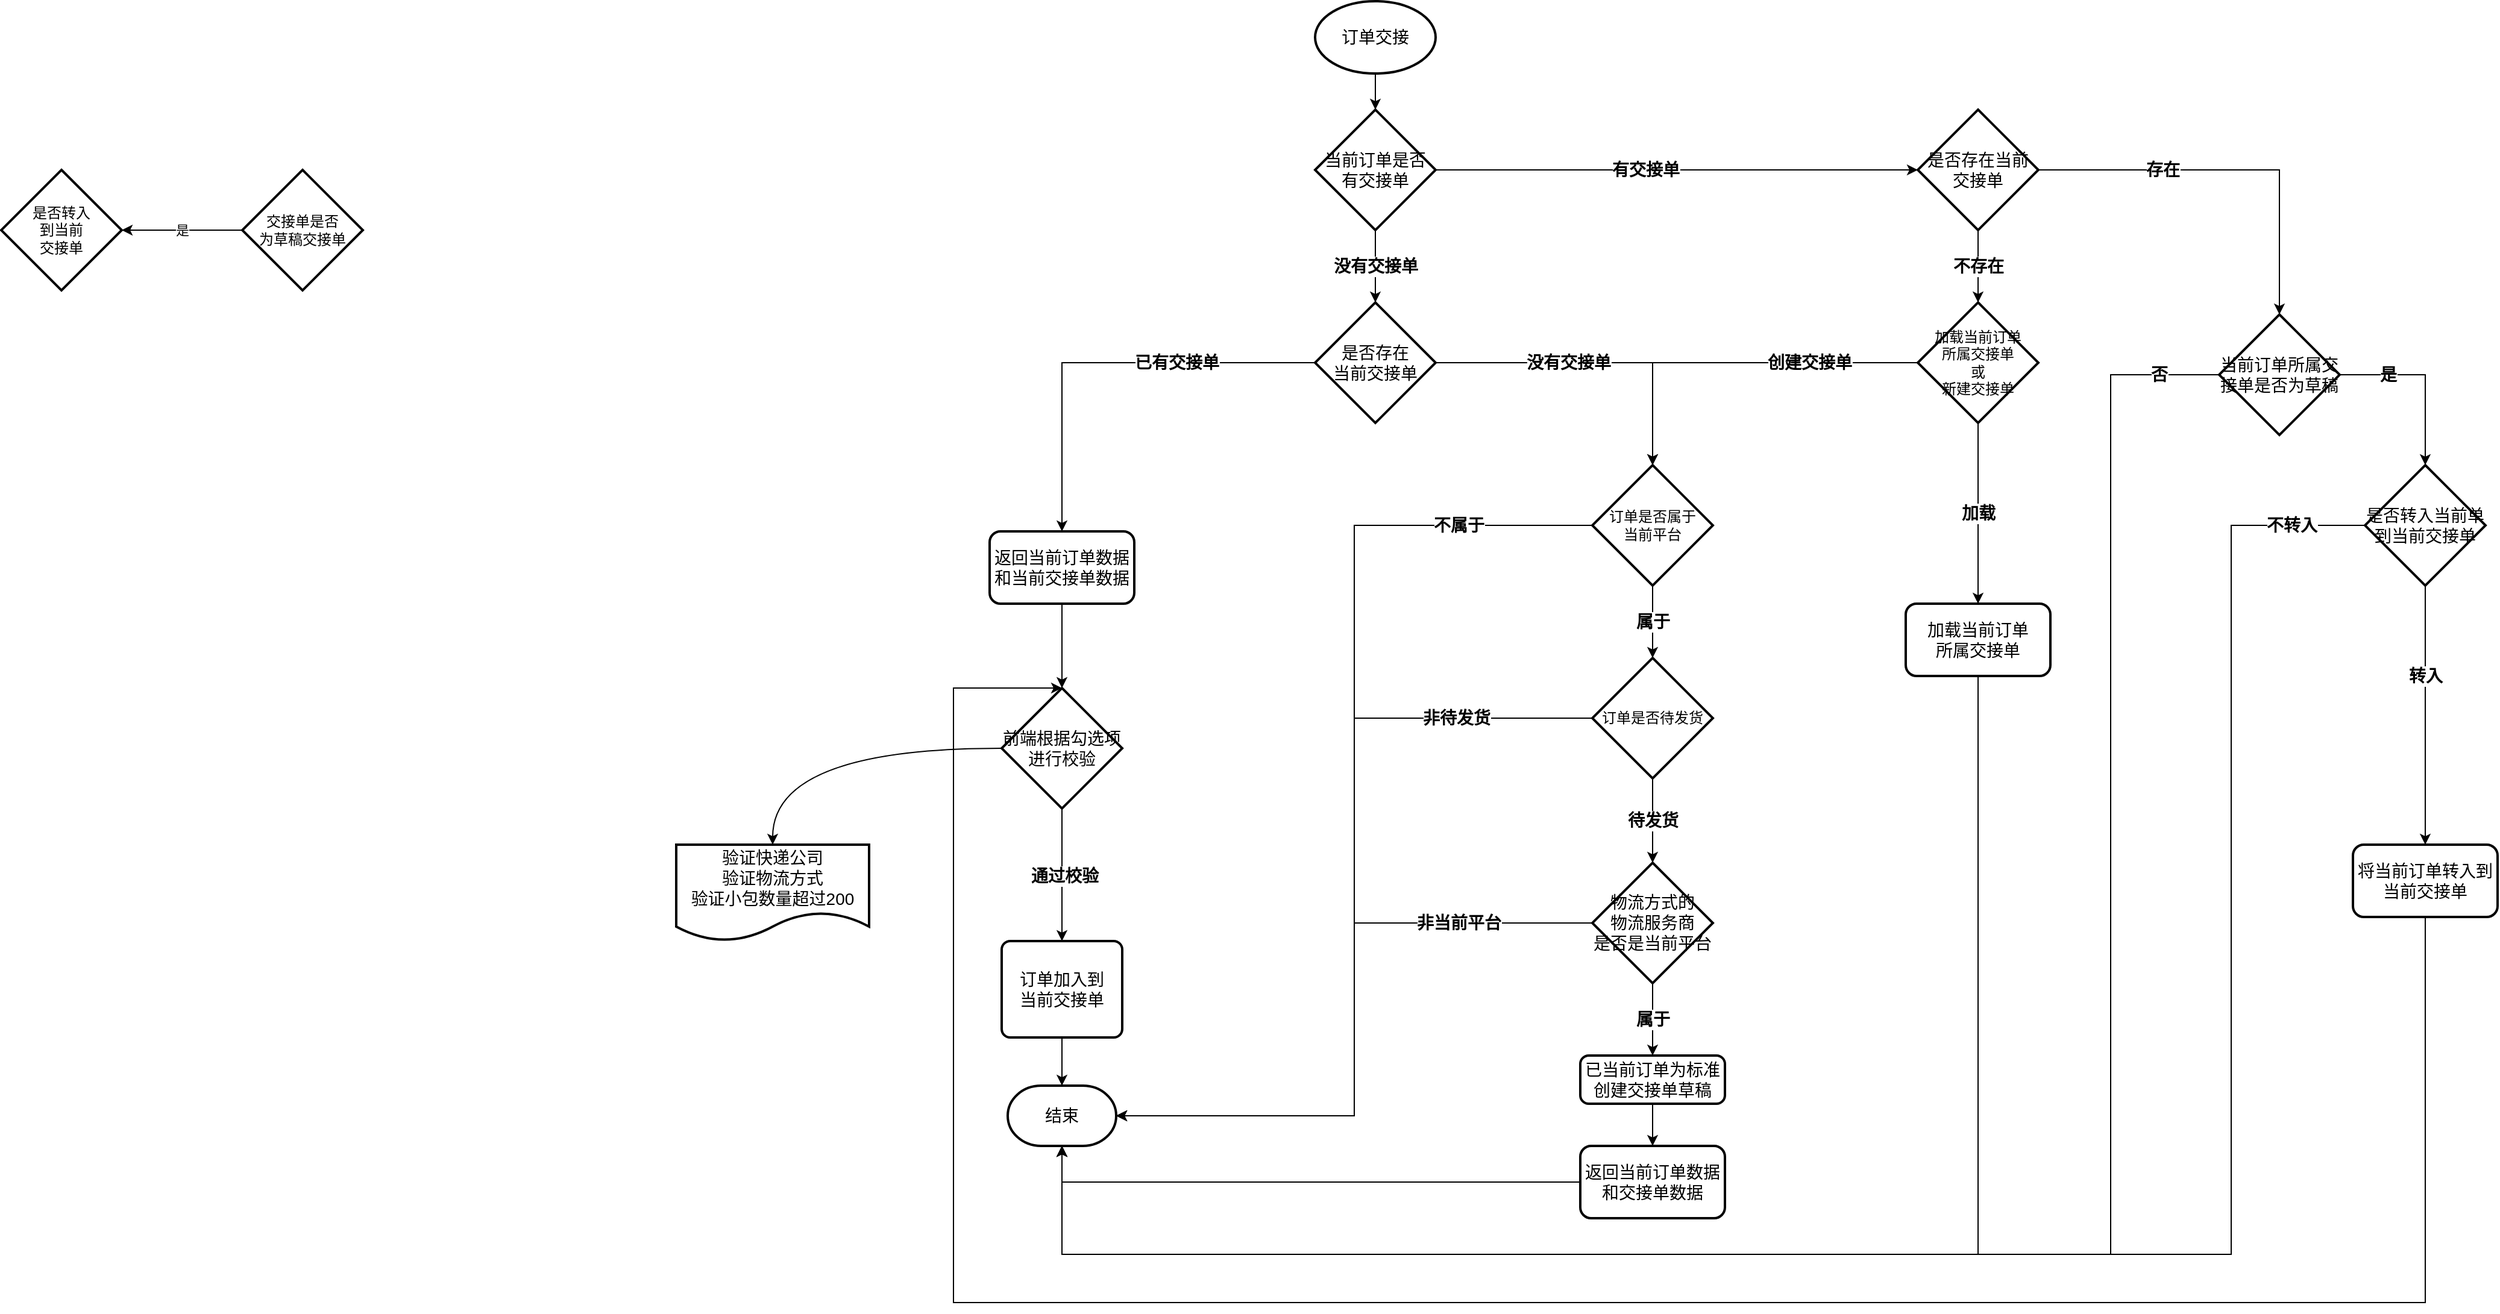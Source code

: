 <mxfile version="21.1.8" type="github">
  <diagram name="第 1 页" id="Zu895qKpGqfJF8_NdcSO">
    <mxGraphModel dx="2261" dy="1925" grid="1" gridSize="10" guides="1" tooltips="1" connect="1" arrows="1" fold="1" page="1" pageScale="1" pageWidth="827" pageHeight="1169" math="0" shadow="0">
      <root>
        <mxCell id="0" />
        <mxCell id="1" parent="0" />
        <mxCell id="1rTdvhS_EnYdTGoQ4SmT-6" value="&lt;b&gt;&lt;font style=&quot;font-size: 14px;&quot;&gt;没有交接单&lt;/font&gt;&lt;/b&gt;" style="edgeStyle=orthogonalEdgeStyle;rounded=0;orthogonalLoop=1;jettySize=auto;html=1;" edge="1" parent="1" source="1rTdvhS_EnYdTGoQ4SmT-2" target="1rTdvhS_EnYdTGoQ4SmT-7">
          <mxGeometry x="-0.17" relative="1" as="geometry">
            <mxPoint x="590" y="300" as="targetPoint" />
            <Array as="points">
              <mxPoint x="650" y="230" />
            </Array>
            <mxPoint as="offset" />
          </mxGeometry>
        </mxCell>
        <mxCell id="1rTdvhS_EnYdTGoQ4SmT-25" value="" style="edgeStyle=orthogonalEdgeStyle;rounded=0;orthogonalLoop=1;jettySize=auto;html=1;" edge="1" parent="1" source="1rTdvhS_EnYdTGoQ4SmT-2" target="1rTdvhS_EnYdTGoQ4SmT-24">
          <mxGeometry relative="1" as="geometry" />
        </mxCell>
        <mxCell id="1rTdvhS_EnYdTGoQ4SmT-26" value="&lt;b&gt;&lt;font style=&quot;font-size: 14px;&quot;&gt;已有交接单&lt;/font&gt;&lt;/b&gt;" style="edgeLabel;html=1;align=center;verticalAlign=middle;resizable=0;points=[];" vertex="1" connectable="0" parent="1rTdvhS_EnYdTGoQ4SmT-25">
          <mxGeometry x="-0.1" y="1" relative="1" as="geometry">
            <mxPoint x="42" y="-1" as="offset" />
          </mxGeometry>
        </mxCell>
        <mxCell id="1rTdvhS_EnYdTGoQ4SmT-2" value="&lt;span style=&quot;font-size: 14px;&quot;&gt;是否存在&lt;br&gt;当前交接单&lt;/span&gt;" style="strokeWidth=2;html=1;shape=mxgraph.flowchart.decision;whiteSpace=wrap;" vertex="1" parent="1">
          <mxGeometry x="370" y="180" width="100" height="100" as="geometry" />
        </mxCell>
        <mxCell id="1rTdvhS_EnYdTGoQ4SmT-10" value="&lt;font style=&quot;font-size: 14px;&quot;&gt;&lt;b&gt;属于&lt;/b&gt;&lt;/font&gt;" style="edgeStyle=orthogonalEdgeStyle;rounded=0;orthogonalLoop=1;jettySize=auto;html=1;" edge="1" parent="1" source="1rTdvhS_EnYdTGoQ4SmT-7" target="1rTdvhS_EnYdTGoQ4SmT-9">
          <mxGeometry relative="1" as="geometry">
            <mxPoint as="offset" />
          </mxGeometry>
        </mxCell>
        <mxCell id="1rTdvhS_EnYdTGoQ4SmT-15" style="edgeStyle=orthogonalEdgeStyle;rounded=0;orthogonalLoop=1;jettySize=auto;html=1;entryX=1;entryY=0.5;entryDx=0;entryDy=0;entryPerimeter=0;" edge="1" parent="1" source="1rTdvhS_EnYdTGoQ4SmT-7" target="1rTdvhS_EnYdTGoQ4SmT-8">
          <mxGeometry relative="1" as="geometry" />
        </mxCell>
        <mxCell id="1rTdvhS_EnYdTGoQ4SmT-18" value="&lt;b&gt;&lt;font style=&quot;font-size: 14px;&quot;&gt;不属于&lt;/font&gt;&lt;/b&gt;" style="edgeLabel;html=1;align=center;verticalAlign=middle;resizable=0;points=[];" vertex="1" connectable="0" parent="1rTdvhS_EnYdTGoQ4SmT-15">
          <mxGeometry x="-0.81" y="-1" relative="1" as="geometry">
            <mxPoint x="-27" y="1" as="offset" />
          </mxGeometry>
        </mxCell>
        <mxCell id="1rTdvhS_EnYdTGoQ4SmT-7" value="订单是否属于&lt;br&gt;当前平台" style="strokeWidth=2;html=1;shape=mxgraph.flowchart.decision;whiteSpace=wrap;" vertex="1" parent="1">
          <mxGeometry x="600" y="315" width="100" height="100" as="geometry" />
        </mxCell>
        <mxCell id="1rTdvhS_EnYdTGoQ4SmT-8" value="&lt;font style=&quot;font-size: 14px;&quot;&gt;结束&lt;/font&gt;" style="strokeWidth=2;html=1;shape=mxgraph.flowchart.terminator;whiteSpace=wrap;" vertex="1" parent="1">
          <mxGeometry x="115" y="830" width="90" height="50" as="geometry" />
        </mxCell>
        <mxCell id="1rTdvhS_EnYdTGoQ4SmT-12" value="&lt;font style=&quot;font-size: 14px;&quot;&gt;&lt;b&gt;待发货&lt;/b&gt;&lt;/font&gt;" style="edgeStyle=orthogonalEdgeStyle;rounded=0;orthogonalLoop=1;jettySize=auto;html=1;" edge="1" parent="1" source="1rTdvhS_EnYdTGoQ4SmT-9" target="1rTdvhS_EnYdTGoQ4SmT-11">
          <mxGeometry relative="1" as="geometry" />
        </mxCell>
        <mxCell id="1rTdvhS_EnYdTGoQ4SmT-16" style="edgeStyle=orthogonalEdgeStyle;rounded=0;orthogonalLoop=1;jettySize=auto;html=1;entryX=1;entryY=0.5;entryDx=0;entryDy=0;entryPerimeter=0;" edge="1" parent="1" source="1rTdvhS_EnYdTGoQ4SmT-9" target="1rTdvhS_EnYdTGoQ4SmT-8">
          <mxGeometry relative="1" as="geometry" />
        </mxCell>
        <mxCell id="1rTdvhS_EnYdTGoQ4SmT-19" value="&lt;font style=&quot;font-size: 14px;&quot;&gt;&lt;b&gt;非待发货&lt;/b&gt;&lt;/font&gt;" style="edgeLabel;html=1;align=center;verticalAlign=middle;resizable=0;points=[];" vertex="1" connectable="0" parent="1rTdvhS_EnYdTGoQ4SmT-16">
          <mxGeometry x="-0.721" relative="1" as="geometry">
            <mxPoint x="-12" as="offset" />
          </mxGeometry>
        </mxCell>
        <mxCell id="1rTdvhS_EnYdTGoQ4SmT-9" value="订单是否待发货" style="strokeWidth=2;html=1;shape=mxgraph.flowchart.decision;whiteSpace=wrap;" vertex="1" parent="1">
          <mxGeometry x="600" y="475" width="100" height="100" as="geometry" />
        </mxCell>
        <mxCell id="1rTdvhS_EnYdTGoQ4SmT-14" value="&lt;font style=&quot;font-size: 14px;&quot;&gt;&lt;b&gt;属于&lt;/b&gt;&lt;/font&gt;" style="edgeStyle=orthogonalEdgeStyle;rounded=0;orthogonalLoop=1;jettySize=auto;html=1;" edge="1" parent="1" source="1rTdvhS_EnYdTGoQ4SmT-11" target="1rTdvhS_EnYdTGoQ4SmT-13">
          <mxGeometry relative="1" as="geometry">
            <Array as="points">
              <mxPoint x="650" y="765" />
              <mxPoint x="650" y="765" />
            </Array>
          </mxGeometry>
        </mxCell>
        <mxCell id="1rTdvhS_EnYdTGoQ4SmT-17" style="edgeStyle=orthogonalEdgeStyle;rounded=0;orthogonalLoop=1;jettySize=auto;html=1;entryX=1;entryY=0.5;entryDx=0;entryDy=0;entryPerimeter=0;" edge="1" parent="1" source="1rTdvhS_EnYdTGoQ4SmT-11" target="1rTdvhS_EnYdTGoQ4SmT-8">
          <mxGeometry relative="1" as="geometry" />
        </mxCell>
        <mxCell id="1rTdvhS_EnYdTGoQ4SmT-20" value="&lt;b&gt;&lt;font style=&quot;font-size: 14px;&quot;&gt;非当前平台&lt;/font&gt;&lt;/b&gt;" style="edgeLabel;html=1;align=center;verticalAlign=middle;resizable=0;points=[];" vertex="1" connectable="0" parent="1rTdvhS_EnYdTGoQ4SmT-17">
          <mxGeometry x="-0.665" y="3" relative="1" as="geometry">
            <mxPoint x="-18" y="-3" as="offset" />
          </mxGeometry>
        </mxCell>
        <mxCell id="1rTdvhS_EnYdTGoQ4SmT-11" value="&lt;font style=&quot;font-size: 14px;&quot;&gt;物流方式的&lt;br&gt;物流服务商&lt;br&gt;是否是当前平台&lt;/font&gt;" style="strokeWidth=2;html=1;shape=mxgraph.flowchart.decision;whiteSpace=wrap;" vertex="1" parent="1">
          <mxGeometry x="600" y="645" width="100" height="100" as="geometry" />
        </mxCell>
        <mxCell id="1rTdvhS_EnYdTGoQ4SmT-29" style="edgeStyle=orthogonalEdgeStyle;rounded=0;orthogonalLoop=1;jettySize=auto;html=1;" edge="1" parent="1" source="1rTdvhS_EnYdTGoQ4SmT-13" target="1rTdvhS_EnYdTGoQ4SmT-28">
          <mxGeometry relative="1" as="geometry" />
        </mxCell>
        <mxCell id="1rTdvhS_EnYdTGoQ4SmT-13" value="&lt;font style=&quot;font-size: 14px;&quot;&gt;已当前订单为标准创建交接单草稿&lt;/font&gt;" style="rounded=1;whiteSpace=wrap;html=1;absoluteArcSize=1;arcSize=14;strokeWidth=2;" vertex="1" parent="1">
          <mxGeometry x="590" y="805" width="120" height="40" as="geometry" />
        </mxCell>
        <mxCell id="1rTdvhS_EnYdTGoQ4SmT-75" style="edgeStyle=orthogonalEdgeStyle;rounded=0;orthogonalLoop=1;jettySize=auto;html=1;" edge="1" parent="1" source="1rTdvhS_EnYdTGoQ4SmT-24" target="1rTdvhS_EnYdTGoQ4SmT-37">
          <mxGeometry relative="1" as="geometry" />
        </mxCell>
        <mxCell id="1rTdvhS_EnYdTGoQ4SmT-24" value="&lt;font style=&quot;font-size: 14px;&quot;&gt;返回当前订单数据&lt;br&gt;和当前交接单数据&lt;/font&gt;" style="rounded=1;whiteSpace=wrap;html=1;strokeWidth=2;" vertex="1" parent="1">
          <mxGeometry x="100" y="370" width="120" height="60" as="geometry" />
        </mxCell>
        <mxCell id="1rTdvhS_EnYdTGoQ4SmT-34" style="edgeStyle=orthogonalEdgeStyle;rounded=0;orthogonalLoop=1;jettySize=auto;html=1;entryX=0.5;entryY=1;entryDx=0;entryDy=0;entryPerimeter=0;exitX=0;exitY=0.5;exitDx=0;exitDy=0;" edge="1" parent="1" source="1rTdvhS_EnYdTGoQ4SmT-28" target="1rTdvhS_EnYdTGoQ4SmT-8">
          <mxGeometry relative="1" as="geometry" />
        </mxCell>
        <mxCell id="1rTdvhS_EnYdTGoQ4SmT-28" value="&lt;font style=&quot;font-size: 14px;&quot;&gt;返回当前订单数据&lt;br&gt;和交接单数据&lt;/font&gt;" style="rounded=1;whiteSpace=wrap;html=1;strokeWidth=2;" vertex="1" parent="1">
          <mxGeometry x="590" y="880" width="120" height="60" as="geometry" />
        </mxCell>
        <mxCell id="1rTdvhS_EnYdTGoQ4SmT-42" value="" style="edgeStyle=orthogonalEdgeStyle;rounded=0;orthogonalLoop=1;jettySize=auto;html=1;entryX=0.5;entryY=0;entryDx=0;entryDy=0;" edge="1" parent="1" source="1rTdvhS_EnYdTGoQ4SmT-37" target="1rTdvhS_EnYdTGoQ4SmT-46">
          <mxGeometry relative="1" as="geometry">
            <mxPoint x="-20" y="490" as="targetPoint" />
          </mxGeometry>
        </mxCell>
        <mxCell id="1rTdvhS_EnYdTGoQ4SmT-43" value="&lt;b&gt;&lt;font style=&quot;font-size: 14px;&quot;&gt;通过校验&lt;/font&gt;&lt;/b&gt;" style="edgeLabel;html=1;align=center;verticalAlign=middle;resizable=0;points=[];" vertex="1" connectable="0" parent="1rTdvhS_EnYdTGoQ4SmT-42">
          <mxGeometry x="0.215" relative="1" as="geometry">
            <mxPoint x="2" y="-11" as="offset" />
          </mxGeometry>
        </mxCell>
        <mxCell id="1rTdvhS_EnYdTGoQ4SmT-49" value="" style="edgeStyle=orthogonalEdgeStyle;orthogonalLoop=1;jettySize=auto;html=1;curved=1;" edge="1" parent="1" source="1rTdvhS_EnYdTGoQ4SmT-37" target="1rTdvhS_EnYdTGoQ4SmT-48">
          <mxGeometry relative="1" as="geometry" />
        </mxCell>
        <mxCell id="1rTdvhS_EnYdTGoQ4SmT-37" value="&lt;font style=&quot;font-size: 14px;&quot;&gt;前端根据勾选项&lt;br style=&quot;border-color: var(--border-color);&quot;&gt;进行校验&lt;/font&gt;" style="strokeWidth=2;html=1;shape=mxgraph.flowchart.decision;whiteSpace=wrap;" vertex="1" parent="1">
          <mxGeometry x="110" y="500" width="100" height="100" as="geometry" />
        </mxCell>
        <mxCell id="1rTdvhS_EnYdTGoQ4SmT-47" style="edgeStyle=orthogonalEdgeStyle;rounded=0;orthogonalLoop=1;jettySize=auto;html=1;" edge="1" parent="1" source="1rTdvhS_EnYdTGoQ4SmT-46" target="1rTdvhS_EnYdTGoQ4SmT-8">
          <mxGeometry relative="1" as="geometry" />
        </mxCell>
        <mxCell id="1rTdvhS_EnYdTGoQ4SmT-46" value="&lt;font style=&quot;font-size: 14px;&quot;&gt;订单加入到&lt;br&gt;当前交接单&lt;/font&gt;" style="rounded=1;whiteSpace=wrap;html=1;absoluteArcSize=1;arcSize=14;strokeWidth=2;" vertex="1" parent="1">
          <mxGeometry x="110" y="710" width="100" height="80" as="geometry" />
        </mxCell>
        <mxCell id="1rTdvhS_EnYdTGoQ4SmT-48" value="&lt;font style=&quot;font-size: 14px;&quot;&gt;验证快递公司&lt;br&gt;验证物流方式&lt;br&gt;验证小包数量超过200&lt;/font&gt;" style="shape=document;whiteSpace=wrap;html=1;boundedLbl=1;strokeWidth=2;" vertex="1" parent="1">
          <mxGeometry x="-160" y="630" width="160" height="80" as="geometry" />
        </mxCell>
        <mxCell id="1rTdvhS_EnYdTGoQ4SmT-81" style="edgeStyle=orthogonalEdgeStyle;rounded=0;orthogonalLoop=1;jettySize=auto;html=1;entryX=0;entryY=0.5;entryDx=0;entryDy=0;entryPerimeter=0;" edge="1" parent="1" source="1rTdvhS_EnYdTGoQ4SmT-66" target="1rTdvhS_EnYdTGoQ4SmT-76">
          <mxGeometry relative="1" as="geometry" />
        </mxCell>
        <mxCell id="1rTdvhS_EnYdTGoQ4SmT-82" value="&lt;font style=&quot;font-size: 14px;&quot;&gt;&lt;b&gt;有交接单&lt;/b&gt;&lt;/font&gt;" style="edgeLabel;html=1;align=center;verticalAlign=middle;resizable=0;points=[];" vertex="1" connectable="0" parent="1rTdvhS_EnYdTGoQ4SmT-81">
          <mxGeometry x="-0.13" y="1" relative="1" as="geometry">
            <mxPoint y="1" as="offset" />
          </mxGeometry>
        </mxCell>
        <mxCell id="1rTdvhS_EnYdTGoQ4SmT-103" value="&lt;b&gt;&lt;font style=&quot;font-size: 14px;&quot;&gt;没有交接单&lt;/font&gt;&lt;/b&gt;" style="edgeStyle=orthogonalEdgeStyle;rounded=0;orthogonalLoop=1;jettySize=auto;html=1;entryX=0.5;entryY=0;entryDx=0;entryDy=0;entryPerimeter=0;" edge="1" parent="1" source="1rTdvhS_EnYdTGoQ4SmT-66" target="1rTdvhS_EnYdTGoQ4SmT-2">
          <mxGeometry relative="1" as="geometry" />
        </mxCell>
        <mxCell id="1rTdvhS_EnYdTGoQ4SmT-66" value="&lt;font style=&quot;font-size: 14px;&quot;&gt;当前订单是否&lt;br&gt;有交接单&lt;/font&gt;" style="strokeWidth=2;html=1;shape=mxgraph.flowchart.decision;whiteSpace=wrap;" vertex="1" parent="1">
          <mxGeometry x="370" y="20" width="100" height="100" as="geometry" />
        </mxCell>
        <mxCell id="1rTdvhS_EnYdTGoQ4SmT-70" value="是" style="edgeStyle=orthogonalEdgeStyle;rounded=0;orthogonalLoop=1;jettySize=auto;html=1;" edge="1" parent="1" source="1rTdvhS_EnYdTGoQ4SmT-67" target="1rTdvhS_EnYdTGoQ4SmT-69">
          <mxGeometry relative="1" as="geometry" />
        </mxCell>
        <mxCell id="1rTdvhS_EnYdTGoQ4SmT-67" value="交接单是否&lt;br&gt;为草稿交接单" style="strokeWidth=2;html=1;shape=mxgraph.flowchart.decision;whiteSpace=wrap;" vertex="1" parent="1">
          <mxGeometry x="-520" y="70" width="100" height="100" as="geometry" />
        </mxCell>
        <mxCell id="1rTdvhS_EnYdTGoQ4SmT-69" value="是否转入&lt;br&gt;到当前&lt;br&gt;交接单" style="strokeWidth=2;html=1;shape=mxgraph.flowchart.decision;whiteSpace=wrap;" vertex="1" parent="1">
          <mxGeometry x="-720" y="70" width="100" height="100" as="geometry" />
        </mxCell>
        <mxCell id="1rTdvhS_EnYdTGoQ4SmT-78" value="&lt;b&gt;&lt;font style=&quot;font-size: 14px;&quot;&gt;不存在&lt;/font&gt;&lt;/b&gt;" style="edgeStyle=orthogonalEdgeStyle;rounded=0;orthogonalLoop=1;jettySize=auto;html=1;" edge="1" parent="1" source="1rTdvhS_EnYdTGoQ4SmT-76" target="1rTdvhS_EnYdTGoQ4SmT-77">
          <mxGeometry relative="1" as="geometry" />
        </mxCell>
        <mxCell id="1rTdvhS_EnYdTGoQ4SmT-85" value="&lt;font style=&quot;font-size: 14px;&quot;&gt;&lt;b&gt;存在&lt;/b&gt;&lt;/font&gt;" style="edgeStyle=orthogonalEdgeStyle;rounded=0;orthogonalLoop=1;jettySize=auto;html=1;" edge="1" parent="1" source="1rTdvhS_EnYdTGoQ4SmT-76" target="1rTdvhS_EnYdTGoQ4SmT-86">
          <mxGeometry x="-0.36" relative="1" as="geometry">
            <mxPoint x="1050" y="70" as="targetPoint" />
            <mxPoint as="offset" />
          </mxGeometry>
        </mxCell>
        <mxCell id="1rTdvhS_EnYdTGoQ4SmT-76" value="&lt;font style=&quot;font-size: 14px;&quot;&gt;是否存在当前&lt;br&gt;交接单&lt;/font&gt;" style="strokeWidth=2;html=1;shape=mxgraph.flowchart.decision;whiteSpace=wrap;" vertex="1" parent="1">
          <mxGeometry x="870" y="20" width="100" height="100" as="geometry" />
        </mxCell>
        <mxCell id="1rTdvhS_EnYdTGoQ4SmT-80" value="&lt;font style=&quot;font-size: 14px;&quot;&gt;&lt;b&gt;加载&lt;/b&gt;&lt;/font&gt;" style="edgeStyle=orthogonalEdgeStyle;rounded=0;orthogonalLoop=1;jettySize=auto;html=1;" edge="1" parent="1" source="1rTdvhS_EnYdTGoQ4SmT-77" target="1rTdvhS_EnYdTGoQ4SmT-79">
          <mxGeometry relative="1" as="geometry" />
        </mxCell>
        <mxCell id="1rTdvhS_EnYdTGoQ4SmT-83" value="&lt;b&gt;&lt;font style=&quot;font-size: 14px;&quot;&gt;创建交接单&lt;/font&gt;&lt;/b&gt;" style="edgeStyle=orthogonalEdgeStyle;rounded=0;orthogonalLoop=1;jettySize=auto;html=1;entryX=0.5;entryY=0;entryDx=0;entryDy=0;entryPerimeter=0;" edge="1" parent="1" source="1rTdvhS_EnYdTGoQ4SmT-77" target="1rTdvhS_EnYdTGoQ4SmT-7">
          <mxGeometry x="-0.41" relative="1" as="geometry">
            <Array as="points">
              <mxPoint x="650" y="230" />
            </Array>
            <mxPoint as="offset" />
          </mxGeometry>
        </mxCell>
        <mxCell id="1rTdvhS_EnYdTGoQ4SmT-77" value="加载当前订单&lt;br&gt;所属交接单&lt;br&gt;或&lt;br&gt;新建交接单" style="strokeWidth=2;html=1;shape=mxgraph.flowchart.decision;whiteSpace=wrap;" vertex="1" parent="1">
          <mxGeometry x="870" y="180" width="100" height="100" as="geometry" />
        </mxCell>
        <mxCell id="1rTdvhS_EnYdTGoQ4SmT-89" style="edgeStyle=orthogonalEdgeStyle;rounded=0;orthogonalLoop=1;jettySize=auto;html=1;entryX=0.5;entryY=1;entryDx=0;entryDy=0;entryPerimeter=0;" edge="1" parent="1" source="1rTdvhS_EnYdTGoQ4SmT-79" target="1rTdvhS_EnYdTGoQ4SmT-8">
          <mxGeometry relative="1" as="geometry">
            <Array as="points">
              <mxPoint x="920" y="970" />
              <mxPoint x="160" y="970" />
            </Array>
          </mxGeometry>
        </mxCell>
        <mxCell id="1rTdvhS_EnYdTGoQ4SmT-79" value="&lt;font style=&quot;font-size: 14px;&quot;&gt;加载当前订单&lt;br&gt;所属交接单&lt;/font&gt;" style="rounded=1;whiteSpace=wrap;html=1;strokeWidth=2;" vertex="1" parent="1">
          <mxGeometry x="860" y="430" width="120" height="60" as="geometry" />
        </mxCell>
        <mxCell id="1rTdvhS_EnYdTGoQ4SmT-88" value="&lt;font style=&quot;font-size: 14px;&quot;&gt;&lt;b&gt;是&lt;/b&gt;&lt;/font&gt;" style="edgeStyle=orthogonalEdgeStyle;rounded=0;orthogonalLoop=1;jettySize=auto;html=1;exitX=1;exitY=0.5;exitDx=0;exitDy=0;exitPerimeter=0;" edge="1" parent="1" source="1rTdvhS_EnYdTGoQ4SmT-86" target="1rTdvhS_EnYdTGoQ4SmT-87">
          <mxGeometry x="-0.46" relative="1" as="geometry">
            <mxPoint as="offset" />
          </mxGeometry>
        </mxCell>
        <mxCell id="1rTdvhS_EnYdTGoQ4SmT-90" style="edgeStyle=orthogonalEdgeStyle;rounded=0;orthogonalLoop=1;jettySize=auto;html=1;entryX=0.5;entryY=1;entryDx=0;entryDy=0;entryPerimeter=0;" edge="1" parent="1" source="1rTdvhS_EnYdTGoQ4SmT-86" target="1rTdvhS_EnYdTGoQ4SmT-8">
          <mxGeometry relative="1" as="geometry">
            <Array as="points">
              <mxPoint x="1030" y="240" />
              <mxPoint x="1030" y="970" />
              <mxPoint x="160" y="970" />
            </Array>
          </mxGeometry>
        </mxCell>
        <mxCell id="1rTdvhS_EnYdTGoQ4SmT-91" value="&lt;b&gt;&lt;font style=&quot;font-size: 14px;&quot;&gt;否&lt;/font&gt;&lt;/b&gt;" style="edgeLabel;html=1;align=center;verticalAlign=middle;resizable=0;points=[];" vertex="1" connectable="0" parent="1rTdvhS_EnYdTGoQ4SmT-90">
          <mxGeometry x="-0.936" y="-3" relative="1" as="geometry">
            <mxPoint x="7" y="3" as="offset" />
          </mxGeometry>
        </mxCell>
        <mxCell id="1rTdvhS_EnYdTGoQ4SmT-86" value="&lt;font style=&quot;font-size: 14px;&quot;&gt;当前订单所属交接单是否为草稿&lt;/font&gt;" style="strokeWidth=2;html=1;shape=mxgraph.flowchart.decision;whiteSpace=wrap;" vertex="1" parent="1">
          <mxGeometry x="1120" y="190" width="100" height="100" as="geometry" />
        </mxCell>
        <mxCell id="1rTdvhS_EnYdTGoQ4SmT-92" style="edgeStyle=orthogonalEdgeStyle;rounded=0;orthogonalLoop=1;jettySize=auto;html=1;entryX=0.5;entryY=1;entryDx=0;entryDy=0;entryPerimeter=0;exitX=0;exitY=0.5;exitDx=0;exitDy=0;exitPerimeter=0;" edge="1" parent="1" source="1rTdvhS_EnYdTGoQ4SmT-87" target="1rTdvhS_EnYdTGoQ4SmT-8">
          <mxGeometry relative="1" as="geometry">
            <Array as="points">
              <mxPoint x="1130" y="365" />
              <mxPoint x="1130" y="970" />
              <mxPoint x="160" y="970" />
            </Array>
          </mxGeometry>
        </mxCell>
        <mxCell id="1rTdvhS_EnYdTGoQ4SmT-93" value="&lt;b&gt;&lt;font style=&quot;font-size: 14px;&quot;&gt;不转入&lt;/font&gt;&lt;/b&gt;" style="edgeLabel;html=1;align=center;verticalAlign=middle;resizable=0;points=[];" vertex="1" connectable="0" parent="1rTdvhS_EnYdTGoQ4SmT-92">
          <mxGeometry x="-0.913" relative="1" as="geometry">
            <mxPoint x="16" as="offset" />
          </mxGeometry>
        </mxCell>
        <mxCell id="1rTdvhS_EnYdTGoQ4SmT-96" value="" style="edgeStyle=orthogonalEdgeStyle;rounded=0;orthogonalLoop=1;jettySize=auto;html=1;" edge="1" parent="1" source="1rTdvhS_EnYdTGoQ4SmT-87" target="1rTdvhS_EnYdTGoQ4SmT-95">
          <mxGeometry relative="1" as="geometry" />
        </mxCell>
        <mxCell id="1rTdvhS_EnYdTGoQ4SmT-97" value="&lt;font style=&quot;font-size: 14px;&quot;&gt;&lt;b&gt;转入&lt;/b&gt;&lt;/font&gt;" style="edgeLabel;html=1;align=center;verticalAlign=middle;resizable=0;points=[];" vertex="1" connectable="0" parent="1rTdvhS_EnYdTGoQ4SmT-96">
          <mxGeometry x="-0.263" y="-1" relative="1" as="geometry">
            <mxPoint x="1" y="-4" as="offset" />
          </mxGeometry>
        </mxCell>
        <mxCell id="1rTdvhS_EnYdTGoQ4SmT-87" value="&lt;font style=&quot;font-size: 14px;&quot;&gt;是否转入当前单&lt;br&gt;到当前交接单&lt;/font&gt;" style="strokeWidth=2;html=1;shape=mxgraph.flowchart.decision;whiteSpace=wrap;" vertex="1" parent="1">
          <mxGeometry x="1241" y="315" width="100" height="100" as="geometry" />
        </mxCell>
        <mxCell id="1rTdvhS_EnYdTGoQ4SmT-98" style="edgeStyle=orthogonalEdgeStyle;rounded=0;orthogonalLoop=1;jettySize=auto;html=1;entryX=0.5;entryY=0;entryDx=0;entryDy=0;entryPerimeter=0;" edge="1" parent="1" source="1rTdvhS_EnYdTGoQ4SmT-95" target="1rTdvhS_EnYdTGoQ4SmT-37">
          <mxGeometry relative="1" as="geometry">
            <Array as="points">
              <mxPoint x="1291" y="1010" />
              <mxPoint x="70" y="1010" />
              <mxPoint x="70" y="500" />
            </Array>
          </mxGeometry>
        </mxCell>
        <mxCell id="1rTdvhS_EnYdTGoQ4SmT-95" value="&lt;font style=&quot;font-size: 14px;&quot;&gt;将当前订单转入到&lt;br&gt;当前交接单&lt;/font&gt;" style="rounded=1;whiteSpace=wrap;html=1;strokeWidth=2;" vertex="1" parent="1">
          <mxGeometry x="1231" y="630" width="120" height="60" as="geometry" />
        </mxCell>
        <mxCell id="1rTdvhS_EnYdTGoQ4SmT-100" style="edgeStyle=orthogonalEdgeStyle;rounded=0;orthogonalLoop=1;jettySize=auto;html=1;entryX=0.5;entryY=0;entryDx=0;entryDy=0;entryPerimeter=0;" edge="1" parent="1" source="1rTdvhS_EnYdTGoQ4SmT-99" target="1rTdvhS_EnYdTGoQ4SmT-66">
          <mxGeometry relative="1" as="geometry" />
        </mxCell>
        <mxCell id="1rTdvhS_EnYdTGoQ4SmT-99" value="&lt;font style=&quot;font-size: 14px;&quot;&gt;订单交接&lt;/font&gt;" style="strokeWidth=2;html=1;shape=mxgraph.flowchart.start_1;whiteSpace=wrap;" vertex="1" parent="1">
          <mxGeometry x="370" y="-70" width="100" height="60" as="geometry" />
        </mxCell>
      </root>
    </mxGraphModel>
  </diagram>
</mxfile>
